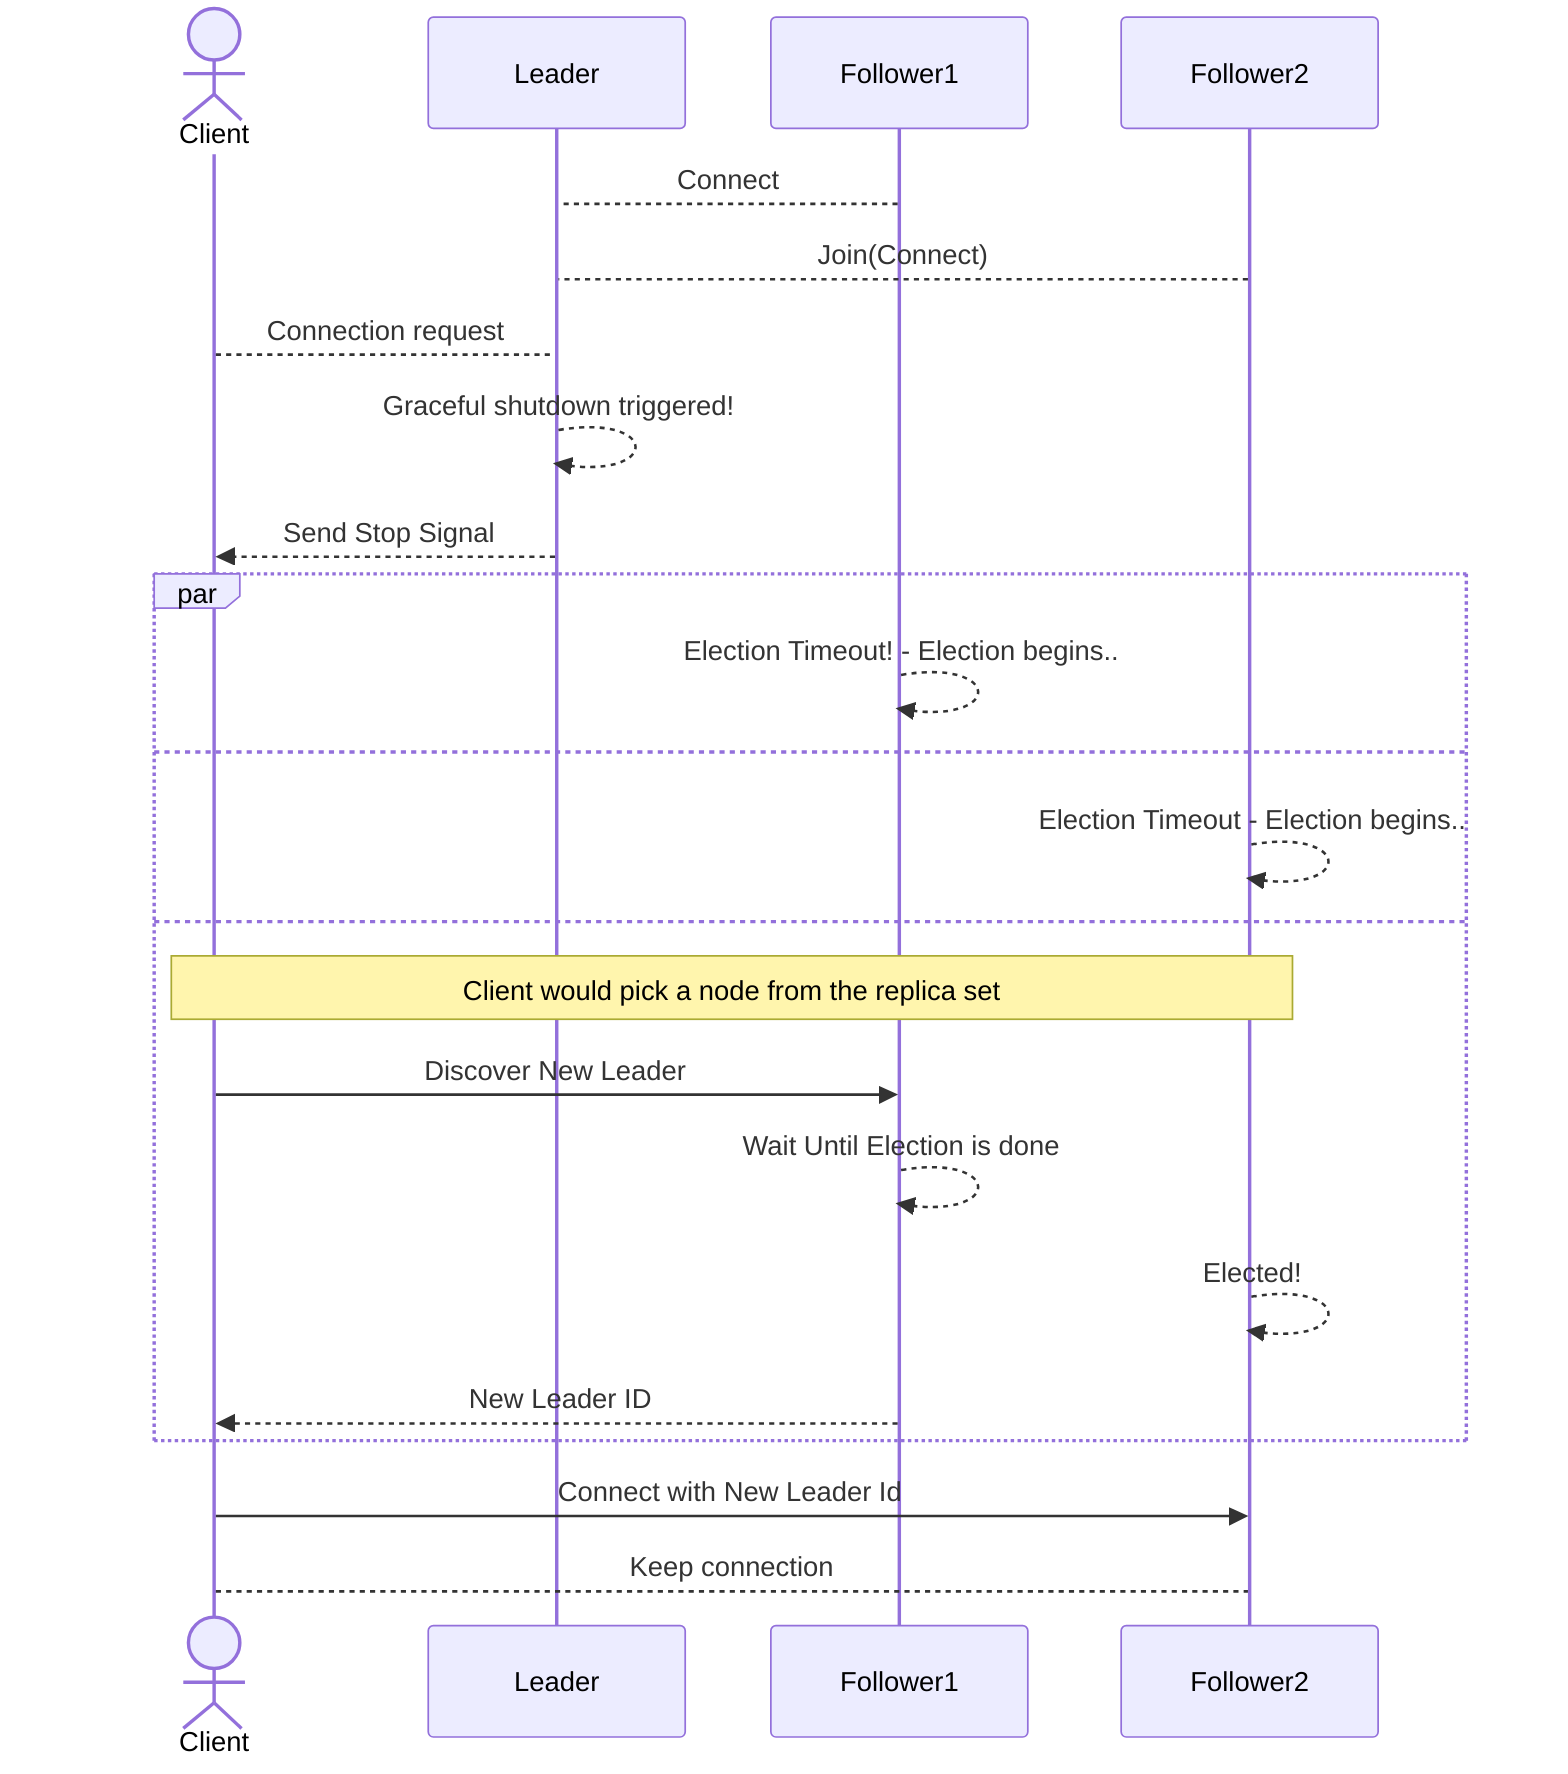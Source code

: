 sequenceDiagram
    actor C as Client
    participant L as Leader
    participant F1 as Follower1
    participant F2 as Follower2
    F1 --> L: Connect
    F2 --> L: Join(Connect)
    C --> L: Connection request
    L -->> L: Graceful shutdown triggered!
    L -->> C: Send Stop Signal
    par
        F1 -->> F1: Election Timeout! - Election begins..
    and
        F2 -->> F2: Election Timeout - Election begins..
    and
        note over C, F2: Client would pick a node from the replica set
        C ->> F1: Discover New Leader
        F1 -->> F1: Wait Until Election is done
        F2 -->> F2: Elected!
        F1 -->> C: New Leader ID
    end
    C ->> F2: Connect with New Leader Id
    C --> F2: Keep connection